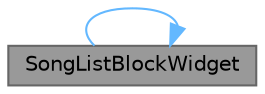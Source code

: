digraph "SongListBlockWidget"
{
 // LATEX_PDF_SIZE
  bgcolor="transparent";
  edge [fontname=Helvetica,fontsize=10,labelfontname=Helvetica,labelfontsize=10];
  node [fontname=Helvetica,fontsize=10,shape=box,height=0.2,width=0.4];
  rankdir="RL";
  Node1 [id="Node000001",label="SongListBlockWidget",height=0.2,width=0.4,color="gray40", fillcolor="grey60", style="filled", fontcolor="black",tooltip="构造函数，初始化歌单块"];
  Node1 -> Node1 [id="edge1_Node000001_Node000001",dir="back",color="steelblue1",style="solid",tooltip=" "];
}
